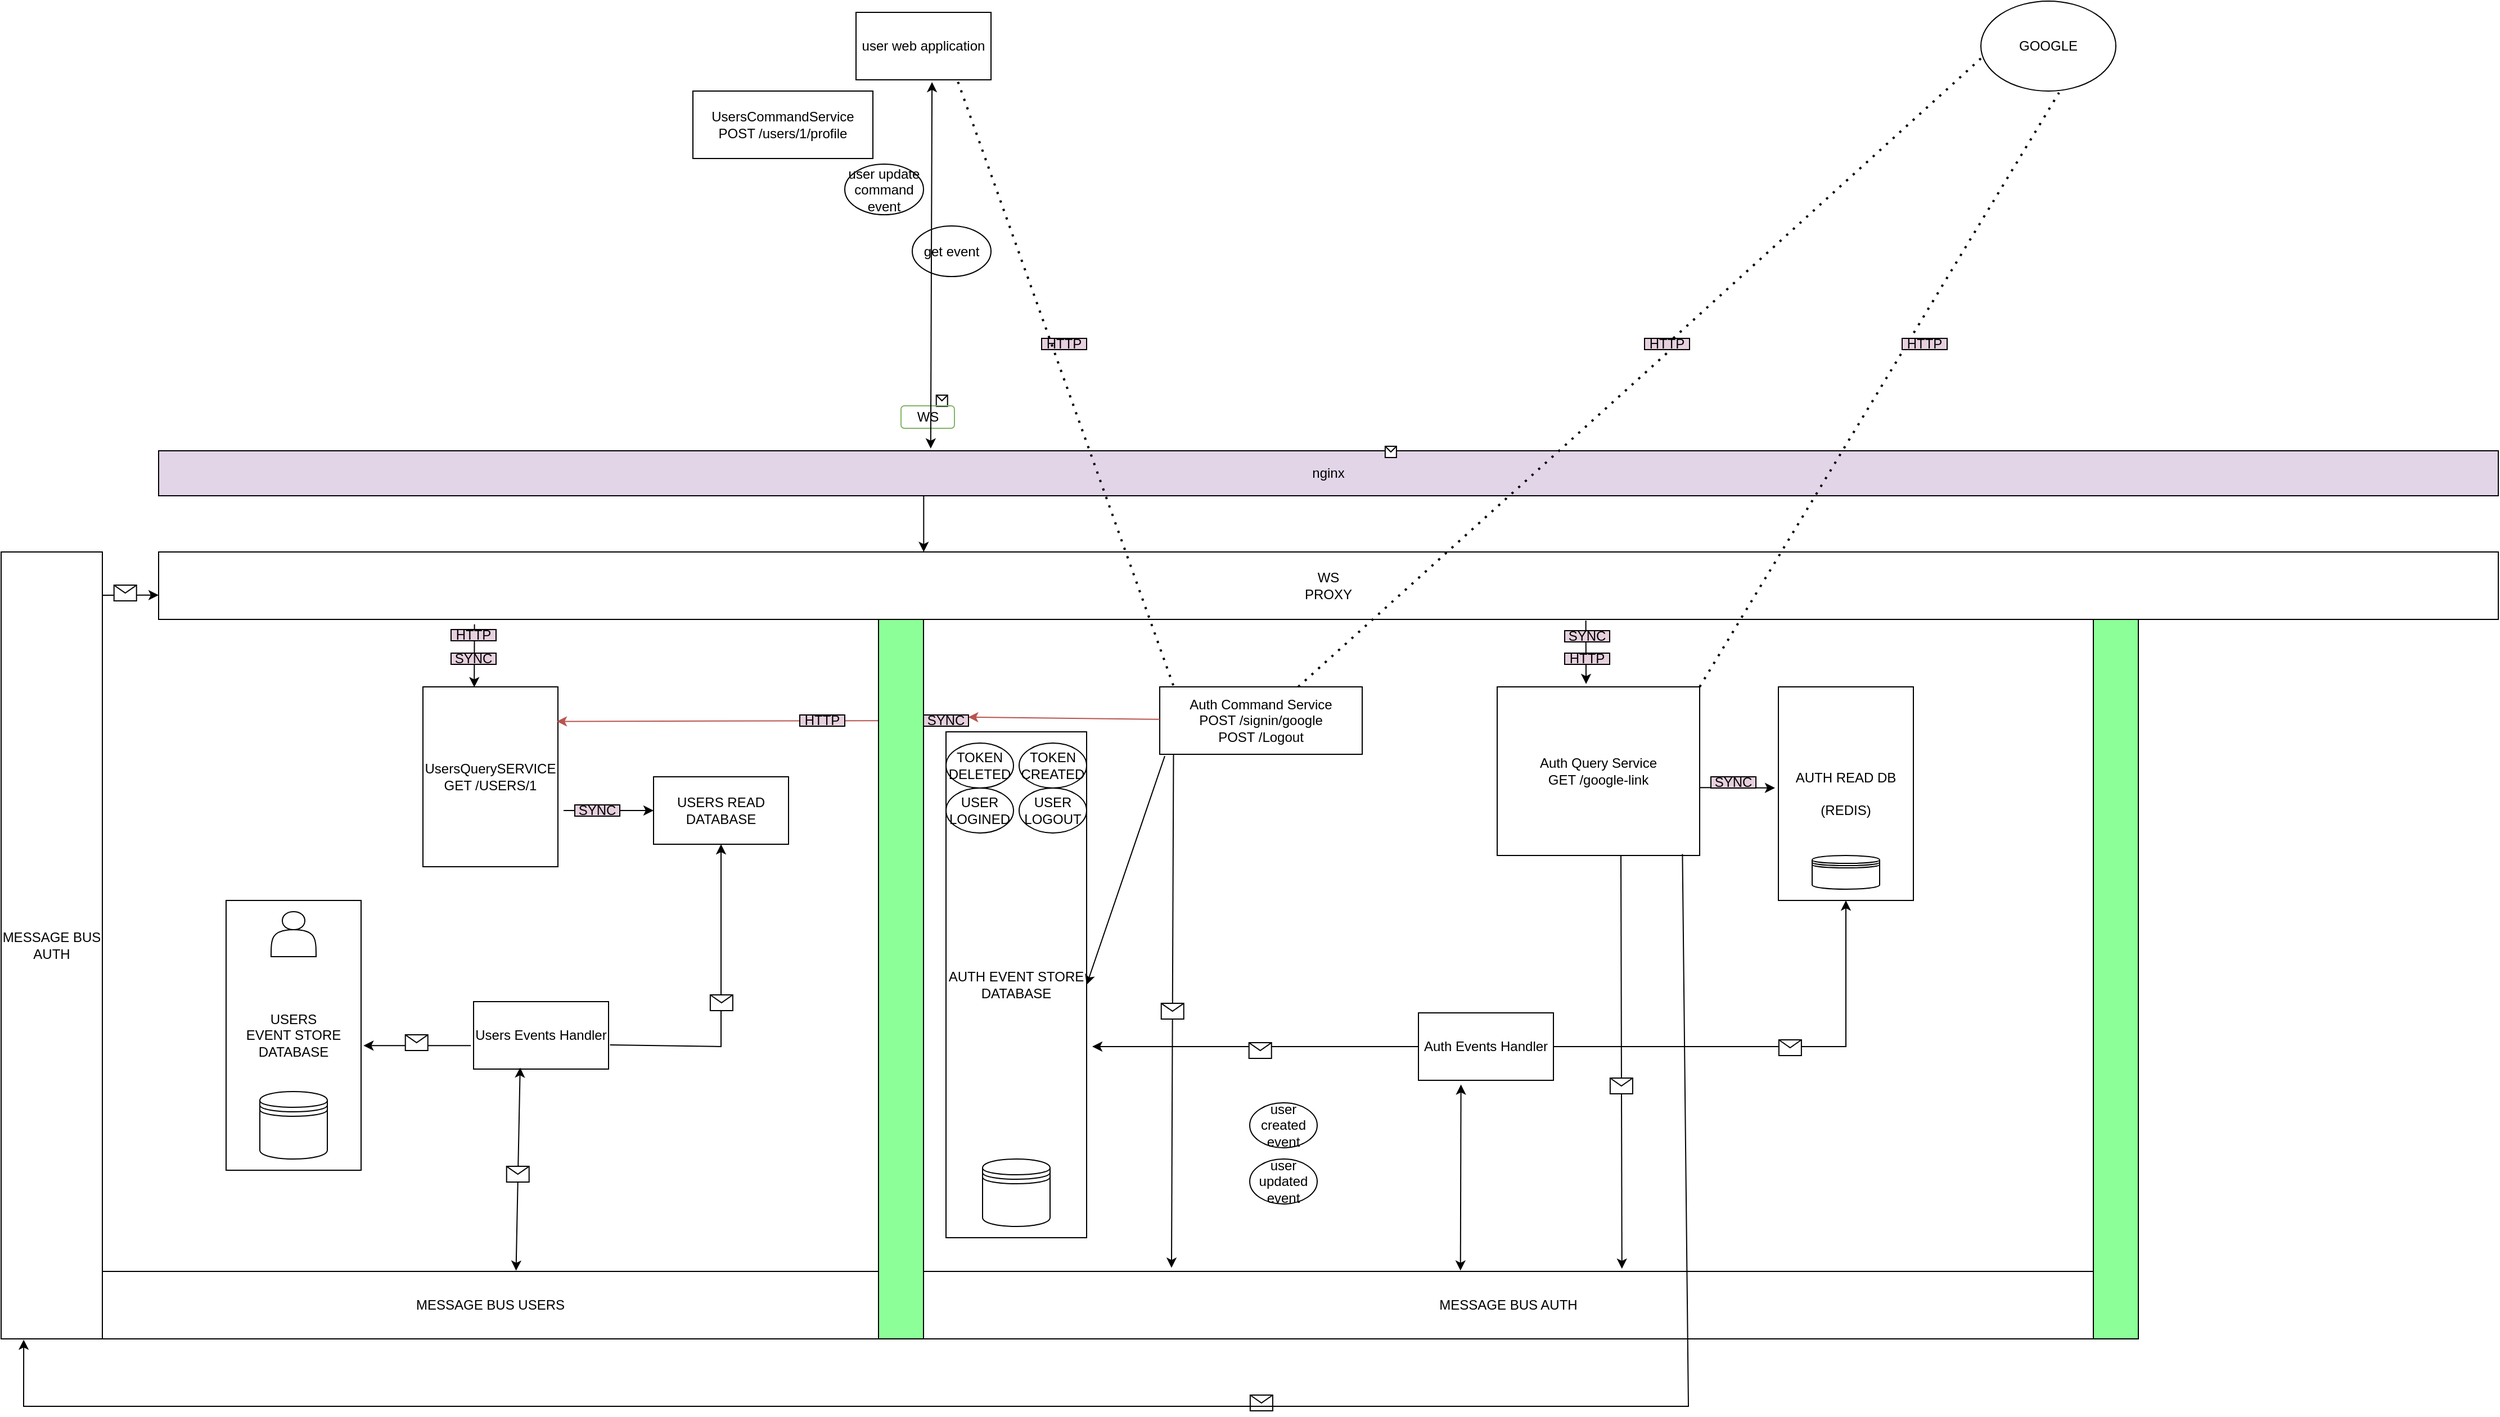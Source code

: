 <mxfile version="22.1.11" type="google">
  <diagram name="Page-1" id="07grhilnveHY1ugviKLw">
    <mxGraphModel grid="1" page="1" gridSize="10" guides="1" tooltips="1" connect="1" arrows="1" fold="1" pageScale="1" pageWidth="827" pageHeight="1169" math="0" shadow="0">
      <root>
        <mxCell id="0" />
        <mxCell id="1" parent="0" />
        <mxCell id="tZBYakMFELNFetvxWkAt-1" value="UsersCommandService&lt;br&gt;POST /users/1/profile" style="rounded=0;whiteSpace=wrap;html=1;" vertex="1" parent="1">
          <mxGeometry x="355" y="-170" width="160" height="60" as="geometry" />
        </mxCell>
        <mxCell id="tZBYakMFELNFetvxWkAt-2" value="UsersQuerySERVICE&lt;br&gt;GET /USERS/1" style="rounded=0;whiteSpace=wrap;html=1;" vertex="1" parent="1">
          <mxGeometry x="115" y="360" width="120" height="160" as="geometry" />
        </mxCell>
        <mxCell id="tZBYakMFELNFetvxWkAt-3" value="user web application&lt;br&gt;" style="rounded=0;whiteSpace=wrap;html=1;" vertex="1" parent="1">
          <mxGeometry x="500" y="-240" width="120" height="60" as="geometry" />
        </mxCell>
        <mxCell id="tZBYakMFELNFetvxWkAt-4" value="nginx&lt;br&gt;" style="rounded=0;whiteSpace=wrap;html=1;fillColor=#E1D5E7;" vertex="1" parent="1">
          <mxGeometry x="-120" y="150" width="2080" height="40" as="geometry" />
        </mxCell>
        <mxCell id="tZBYakMFELNFetvxWkAt-5" value="MESSAGE BUS AUTH" style="rounded=0;whiteSpace=wrap;html=1;" vertex="1" parent="1">
          <mxGeometry x="560" y="880" width="1040" height="60" as="geometry" />
        </mxCell>
        <mxCell id="tZBYakMFELNFetvxWkAt-6" value="user created event&lt;br&gt;" style="ellipse;whiteSpace=wrap;html=1;" vertex="1" parent="1">
          <mxGeometry x="850" y="730" width="60" height="40" as="geometry" />
        </mxCell>
        <mxCell id="tZBYakMFELNFetvxWkAt-8" value="Users Events Handler" style="rounded=0;whiteSpace=wrap;html=1;" vertex="1" parent="1">
          <mxGeometry x="160" y="640" width="120" height="60" as="geometry" />
        </mxCell>
        <mxCell id="tZBYakMFELNFetvxWkAt-9" value="USERS &lt;br&gt;EVENT STORE DATABASE" style="rounded=0;whiteSpace=wrap;html=1;" vertex="1" parent="1">
          <mxGeometry x="-60" y="550" width="120" height="240" as="geometry" />
        </mxCell>
        <mxCell id="tZBYakMFELNFetvxWkAt-11" value="user update command event" style="ellipse;whiteSpace=wrap;html=1;" vertex="1" parent="1">
          <mxGeometry x="490" y="-105" width="70" height="45" as="geometry" />
        </mxCell>
        <mxCell id="tZBYakMFELNFetvxWkAt-16" value="USERS READ DATABASE" style="rounded=0;whiteSpace=wrap;html=1;" vertex="1" parent="1">
          <mxGeometry x="320" y="440" width="120" height="60" as="geometry" />
        </mxCell>
        <mxCell id="tZBYakMFELNFetvxWkAt-17" value="" style="endArrow=classic;html=1;rounded=0;entryX=0.5;entryY=1;entryDx=0;entryDy=0;exitX=1.011;exitY=0.641;exitDx=0;exitDy=0;exitPerimeter=0;" edge="1" parent="1" source="tZBYakMFELNFetvxWkAt-8" target="tZBYakMFELNFetvxWkAt-16">
          <mxGeometry width="50" height="50" relative="1" as="geometry">
            <mxPoint x="380" y="670" as="sourcePoint" />
            <mxPoint x="355" y="500" as="targetPoint" />
            <Array as="points">
              <mxPoint x="380" y="680" />
            </Array>
          </mxGeometry>
        </mxCell>
        <mxCell id="tZBYakMFELNFetvxWkAt-18" value="" style="endArrow=classic;html=1;rounded=0;entryX=0;entryY=0.5;entryDx=0;entryDy=0;" edge="1" parent="1" target="tZBYakMFELNFetvxWkAt-16">
          <mxGeometry width="50" height="50" relative="1" as="geometry">
            <mxPoint x="240" y="470" as="sourcePoint" />
            <mxPoint x="460" y="430" as="targetPoint" />
          </mxGeometry>
        </mxCell>
        <mxCell id="tZBYakMFELNFetvxWkAt-21" value="" style="endArrow=classic;html=1;rounded=0;exitX=-0.02;exitY=0.653;exitDx=0;exitDy=0;exitPerimeter=0;entryX=1.018;entryY=0.538;entryDx=0;entryDy=0;entryPerimeter=0;" edge="1" parent="1" source="tZBYakMFELNFetvxWkAt-8" target="tZBYakMFELNFetvxWkAt-9">
          <mxGeometry width="50" height="50" relative="1" as="geometry">
            <mxPoint x="145" y="680" as="sourcePoint" />
            <mxPoint x="70" y="680" as="targetPoint" />
            <Array as="points" />
          </mxGeometry>
        </mxCell>
        <mxCell id="tZBYakMFELNFetvxWkAt-23" value="" style="endArrow=classic;html=1;rounded=0;entryX=0.38;entryY=0.002;entryDx=0;entryDy=0;exitX=0.135;exitY=1.073;exitDx=0;exitDy=0;exitPerimeter=0;entryPerimeter=0;" edge="1" parent="1" source="tZBYakMFELNFetvxWkAt-45" target="tZBYakMFELNFetvxWkAt-2">
          <mxGeometry width="50" height="50" relative="1" as="geometry">
            <mxPoint x="320.0" y="300.24" as="sourcePoint" />
            <mxPoint x="321.56" y="360" as="targetPoint" />
          </mxGeometry>
        </mxCell>
        <mxCell id="tZBYakMFELNFetvxWkAt-26" value="Auth Command Service&lt;br&gt;POST /signin/google&lt;br&gt;POST /Logout" style="rounded=0;whiteSpace=wrap;html=1;" vertex="1" parent="1">
          <mxGeometry x="770" y="360" width="180" height="60" as="geometry" />
        </mxCell>
        <mxCell id="tZBYakMFELNFetvxWkAt-27" value="Auth Query Service&lt;br&gt;GET /google-link" style="rounded=0;whiteSpace=wrap;html=1;" vertex="1" parent="1">
          <mxGeometry x="1070" y="360" width="180" height="150" as="geometry" />
        </mxCell>
        <mxCell id="tZBYakMFELNFetvxWkAt-28" value="AUTH EVENT STORE DATABASE" style="rounded=0;whiteSpace=wrap;html=1;" vertex="1" parent="1">
          <mxGeometry x="580" y="400" width="125" height="450" as="geometry" />
        </mxCell>
        <mxCell id="tZBYakMFELNFetvxWkAt-29" value="Auth Events Handler" style="rounded=0;whiteSpace=wrap;html=1;" vertex="1" parent="1">
          <mxGeometry x="1000" y="650" width="120" height="60" as="geometry" />
        </mxCell>
        <mxCell id="tZBYakMFELNFetvxWkAt-31" value="" style="endArrow=classic;startArrow=classic;html=1;rounded=0;entryX=0.315;entryY=1.063;entryDx=0;entryDy=0;entryPerimeter=0;exitX=0.459;exitY=-0.012;exitDx=0;exitDy=0;exitPerimeter=0;" edge="1" parent="1" source="tZBYakMFELNFetvxWkAt-5" target="tZBYakMFELNFetvxWkAt-29">
          <mxGeometry width="50" height="50" relative="1" as="geometry">
            <mxPoint x="1038" y="870" as="sourcePoint" />
            <mxPoint x="975.78" y="790.36" as="targetPoint" />
          </mxGeometry>
        </mxCell>
        <mxCell id="tZBYakMFELNFetvxWkAt-32" value="" style="endArrow=classic;startArrow=classic;html=1;rounded=0;entryX=0.345;entryY=0.977;entryDx=0;entryDy=0;entryPerimeter=0;exitX=0.533;exitY=-0.011;exitDx=0;exitDy=0;exitPerimeter=0;" edge="1" parent="1" source="BRaO6kPA731d_NxtrHvW-11" target="tZBYakMFELNFetvxWkAt-8">
          <mxGeometry width="50" height="50" relative="1" as="geometry">
            <mxPoint x="201" y="840" as="sourcePoint" />
            <mxPoint x="210" y="640" as="targetPoint" />
            <Array as="points" />
          </mxGeometry>
        </mxCell>
        <mxCell id="tZBYakMFELNFetvxWkAt-33" value="" style="endArrow=classic;html=1;rounded=0;exitX=0.025;exitY=1.025;exitDx=0;exitDy=0;exitPerimeter=0;entryX=1;entryY=0.5;entryDx=0;entryDy=0;" edge="1" parent="1" source="tZBYakMFELNFetvxWkAt-26" target="tZBYakMFELNFetvxWkAt-28">
          <mxGeometry width="50" height="50" relative="1" as="geometry">
            <mxPoint x="410" y="480" as="sourcePoint" />
            <mxPoint x="460" y="430" as="targetPoint" />
          </mxGeometry>
        </mxCell>
        <mxCell id="tZBYakMFELNFetvxWkAt-38" value="AUTH READ DB&lt;br&gt;&lt;br&gt;(REDIS)" style="rounded=0;whiteSpace=wrap;html=1;" vertex="1" parent="1">
          <mxGeometry x="1320" y="360" width="120" height="190" as="geometry" />
        </mxCell>
        <mxCell id="tZBYakMFELNFetvxWkAt-39" value="GOOGLE" style="ellipse;whiteSpace=wrap;html=1;" vertex="1" parent="1">
          <mxGeometry x="1500" y="-250" width="120" height="80" as="geometry" />
        </mxCell>
        <mxCell id="tZBYakMFELNFetvxWkAt-44" value="" style="endArrow=classic;html=1;rounded=0;entryX=0.992;entryY=0.192;entryDx=0;entryDy=0;entryPerimeter=0;fillColor=#f8cecc;strokeColor=#b85450;" edge="1" parent="1" source="tZBYakMFELNFetvxWkAt-146" target="tZBYakMFELNFetvxWkAt-2">
          <mxGeometry width="50" height="50" relative="1" as="geometry">
            <mxPoint x="620" y="480" as="sourcePoint" />
            <mxPoint x="400" y="390" as="targetPoint" />
          </mxGeometry>
        </mxCell>
        <mxCell id="tZBYakMFELNFetvxWkAt-45" value="WS &lt;br&gt;PROXY" style="rounded=0;whiteSpace=wrap;html=1;" vertex="1" parent="1">
          <mxGeometry x="-120" y="240" width="2080" height="60" as="geometry" />
        </mxCell>
        <mxCell id="tZBYakMFELNFetvxWkAt-47" value="TOKEN CREATED&lt;br&gt;" style="ellipse;whiteSpace=wrap;html=1;" vertex="1" parent="1">
          <mxGeometry x="645" y="410" width="60" height="40" as="geometry" />
        </mxCell>
        <mxCell id="tZBYakMFELNFetvxWkAt-48" value="user updated event" style="ellipse;whiteSpace=wrap;html=1;" vertex="1" parent="1">
          <mxGeometry x="850" y="780" width="60" height="40" as="geometry" />
        </mxCell>
        <mxCell id="tZBYakMFELNFetvxWkAt-51" value="" style="endArrow=classic;html=1;rounded=0;entryX=0.5;entryY=1;entryDx=0;entryDy=0;" edge="1" parent="1" source="tZBYakMFELNFetvxWkAt-29" target="tZBYakMFELNFetvxWkAt-38">
          <mxGeometry width="50" height="50" relative="1" as="geometry">
            <mxPoint x="630" y="410" as="sourcePoint" />
            <mxPoint x="680" y="360" as="targetPoint" />
            <Array as="points">
              <mxPoint x="1380" y="680" />
            </Array>
          </mxGeometry>
        </mxCell>
        <mxCell id="tZBYakMFELNFetvxWkAt-54" value="" style="endArrow=classic;html=1;rounded=0;entryX=0.327;entryY=0;entryDx=0;entryDy=0;entryPerimeter=0;exitX=0.327;exitY=1.001;exitDx=0;exitDy=0;exitPerimeter=0;" edge="1" parent="1" source="tZBYakMFELNFetvxWkAt-4" target="tZBYakMFELNFetvxWkAt-45">
          <mxGeometry width="50" height="50" relative="1" as="geometry">
            <mxPoint x="371" y="80" as="sourcePoint" />
            <mxPoint x="680" y="360" as="targetPoint" />
          </mxGeometry>
        </mxCell>
        <mxCell id="tZBYakMFELNFetvxWkAt-56" value="" style="endArrow=classic;html=1;rounded=0;exitX=1;exitY=0.5;exitDx=0;exitDy=0;entryX=-0.025;entryY=0.473;entryDx=0;entryDy=0;entryPerimeter=0;" edge="1" parent="1" target="tZBYakMFELNFetvxWkAt-38">
          <mxGeometry width="50" height="50" relative="1" as="geometry">
            <mxPoint x="1250" y="449.62" as="sourcePoint" />
            <mxPoint x="1320" y="460.389" as="targetPoint" />
          </mxGeometry>
        </mxCell>
        <mxCell id="tZBYakMFELNFetvxWkAt-62" value="" style="endArrow=classic;html=1;rounded=0;exitX=0.61;exitY=1.017;exitDx=0;exitDy=0;entryX=0.439;entryY=-0.017;entryDx=0;entryDy=0;entryPerimeter=0;exitPerimeter=0;" edge="1" parent="1" source="tZBYakMFELNFetvxWkAt-45" target="tZBYakMFELNFetvxWkAt-27">
          <mxGeometry width="50" height="50" relative="1" as="geometry">
            <mxPoint x="1150" y="300.0" as="sourcePoint" />
            <mxPoint x="1520.29" y="397.44" as="targetPoint" />
          </mxGeometry>
        </mxCell>
        <mxCell id="tZBYakMFELNFetvxWkAt-64" value="TOKEN DELETED" style="ellipse;whiteSpace=wrap;html=1;" vertex="1" parent="1">
          <mxGeometry x="580" y="410" width="60" height="40" as="geometry" />
        </mxCell>
        <mxCell id="tZBYakMFELNFetvxWkAt-65" value="" style="endArrow=classic;html=1;rounded=0;exitX=1.003;exitY=0.055;exitDx=0;exitDy=0;exitPerimeter=0;entryX=0;entryY=0.64;entryDx=0;entryDy=0;entryPerimeter=0;" edge="1" parent="1" source="BRaO6kPA731d_NxtrHvW-12" target="tZBYakMFELNFetvxWkAt-45">
          <mxGeometry width="50" height="50" relative="1" as="geometry">
            <mxPoint x="-103" y="860" as="sourcePoint" />
            <mxPoint x="-110" y="304" as="targetPoint" />
          </mxGeometry>
        </mxCell>
        <mxCell id="tZBYakMFELNFetvxWkAt-78" value="get event" style="ellipse;whiteSpace=wrap;html=1;" vertex="1" parent="1">
          <mxGeometry x="550" y="-50" width="70" height="45" as="geometry" />
        </mxCell>
        <mxCell id="tZBYakMFELNFetvxWkAt-80" value="" style="rounded=0;whiteSpace=wrap;html=1;fillColor=#8CFF98;" vertex="1" parent="1">
          <mxGeometry x="520" y="300" width="40" height="640" as="geometry" />
        </mxCell>
        <mxCell id="tZBYakMFELNFetvxWkAt-81" value="" style="rounded=0;whiteSpace=wrap;html=1;fillColor=#8CFF98;" vertex="1" parent="1">
          <mxGeometry x="1600" y="300" width="40" height="640" as="geometry" />
        </mxCell>
        <mxCell id="tZBYakMFELNFetvxWkAt-85" value="" style="endArrow=classic;html=1;rounded=0;exitX=0;exitY=0.5;exitDx=0;exitDy=0;" edge="1" parent="1" source="tZBYakMFELNFetvxWkAt-29">
          <mxGeometry width="50" height="50" relative="1" as="geometry">
            <mxPoint x="930" y="540" as="sourcePoint" />
            <mxPoint x="710" y="680" as="targetPoint" />
          </mxGeometry>
        </mxCell>
        <mxCell id="tZBYakMFELNFetvxWkAt-89" value="" style="endArrow=none;dashed=1;html=1;dashPattern=1 3;strokeWidth=2;rounded=0;entryX=0.579;entryY=1.018;entryDx=0;entryDy=0;entryPerimeter=0;exitX=1;exitY=0;exitDx=0;exitDy=0;" edge="1" parent="1" source="tZBYakMFELNFetvxWkAt-27" target="tZBYakMFELNFetvxWkAt-39">
          <mxGeometry width="50" height="50" relative="1" as="geometry">
            <mxPoint x="930" y="540" as="sourcePoint" />
            <mxPoint x="980" y="490" as="targetPoint" />
          </mxGeometry>
        </mxCell>
        <mxCell id="tZBYakMFELNFetvxWkAt-93" value="" style="endArrow=none;dashed=1;html=1;dashPattern=1 3;strokeWidth=2;rounded=0;entryX=0.579;entryY=1.018;entryDx=0;entryDy=0;entryPerimeter=0;" edge="1" parent="1" source="tZBYakMFELNFetvxWkAt-133">
          <mxGeometry width="50" height="50" relative="1" as="geometry">
            <mxPoint x="1181" y="330" as="sourcePoint" />
            <mxPoint x="1500" y="-199" as="targetPoint" />
          </mxGeometry>
        </mxCell>
        <mxCell id="tZBYakMFELNFetvxWkAt-95" value="" style="endArrow=classic;html=1;rounded=0;exitX=0.068;exitY=1.009;exitDx=0;exitDy=0;exitPerimeter=0;entryX=0.212;entryY=-0.054;entryDx=0;entryDy=0;entryPerimeter=0;" edge="1" parent="1" source="tZBYakMFELNFetvxWkAt-26" target="tZBYakMFELNFetvxWkAt-5">
          <mxGeometry relative="1" as="geometry">
            <mxPoint x="780" y="430" as="sourcePoint" />
            <mxPoint x="782" y="860" as="targetPoint" />
          </mxGeometry>
        </mxCell>
        <mxCell id="tZBYakMFELNFetvxWkAt-96" value="" style="shape=message;html=1;outlineConnect=0;" vertex="1" parent="tZBYakMFELNFetvxWkAt-95">
          <mxGeometry width="20" height="14" relative="1" as="geometry">
            <mxPoint x="-10" y="-7" as="offset" />
          </mxGeometry>
        </mxCell>
        <mxCell id="tZBYakMFELNFetvxWkAt-101" value="" style="shape=message;html=1;outlineConnect=0;" vertex="1" parent="tZBYakMFELNFetvxWkAt-95">
          <mxGeometry width="20" height="14" relative="1" as="geometry">
            <mxPoint x="68" y="28" as="offset" />
          </mxGeometry>
        </mxCell>
        <mxCell id="tZBYakMFELNFetvxWkAt-103" value="" style="shape=message;html=1;outlineConnect=0;" vertex="1" parent="tZBYakMFELNFetvxWkAt-95">
          <mxGeometry width="20" height="14" relative="1" as="geometry">
            <mxPoint x="-941" y="-379" as="offset" />
          </mxGeometry>
        </mxCell>
        <mxCell id="tZBYakMFELNFetvxWkAt-104" value="" style="shape=message;html=1;outlineConnect=0;" vertex="1" parent="tZBYakMFELNFetvxWkAt-95">
          <mxGeometry width="20" height="14" relative="1" as="geometry">
            <mxPoint x="-592" y="138" as="offset" />
          </mxGeometry>
        </mxCell>
        <mxCell id="tZBYakMFELNFetvxWkAt-105" value="" style="shape=message;html=1;outlineConnect=0;" vertex="1" parent="tZBYakMFELNFetvxWkAt-95">
          <mxGeometry width="20" height="14" relative="1" as="geometry">
            <mxPoint x="-682" y="21" as="offset" />
          </mxGeometry>
        </mxCell>
        <mxCell id="tZBYakMFELNFetvxWkAt-106" value="" style="shape=message;html=1;outlineConnect=0;movable=1;resizable=1;rotatable=1;deletable=1;editable=1;locked=0;connectable=1;" vertex="1" parent="tZBYakMFELNFetvxWkAt-95">
          <mxGeometry width="10" height="10" relative="1" as="geometry">
            <mxPoint x="-210" y="-548" as="offset" />
          </mxGeometry>
        </mxCell>
        <mxCell id="tZBYakMFELNFetvxWkAt-116" value="" style="shape=actor;whiteSpace=wrap;html=1;" vertex="1" parent="1">
          <mxGeometry x="-20" y="560" width="40" height="40" as="geometry" />
        </mxCell>
        <mxCell id="tZBYakMFELNFetvxWkAt-117" value="" style="shape=datastore;whiteSpace=wrap;html=1;" vertex="1" parent="1">
          <mxGeometry x="-30" y="720" width="60" height="60" as="geometry" />
        </mxCell>
        <mxCell id="tZBYakMFELNFetvxWkAt-119" value="" style="shape=datastore;whiteSpace=wrap;html=1;" vertex="1" parent="1">
          <mxGeometry x="612.5" y="780" width="60" height="60" as="geometry" />
        </mxCell>
        <mxCell id="tZBYakMFELNFetvxWkAt-120" value="" style="shape=datastore;whiteSpace=wrap;html=1;" vertex="1" parent="1">
          <mxGeometry x="1350" y="510" width="60" height="30" as="geometry" />
        </mxCell>
        <mxCell id="tZBYakMFELNFetvxWkAt-123" value="WS" style="rounded=1;whiteSpace=wrap;html=1;fillColor=none;strokeColor=#82b366;movable=1;resizable=1;rotatable=1;deletable=1;editable=1;locked=0;connectable=1;" vertex="1" parent="1">
          <mxGeometry x="540" y="110" width="47.5" height="20" as="geometry" />
        </mxCell>
        <mxCell id="tZBYakMFELNFetvxWkAt-127" value="HTTP&lt;br&gt;" style="rounded=0;whiteSpace=wrap;html=1;fillColor=#E6D0DE;" vertex="1" parent="1">
          <mxGeometry x="665" y="50" width="40" height="10" as="geometry" />
        </mxCell>
        <mxCell id="tZBYakMFELNFetvxWkAt-131" value="HTTP&lt;br&gt;" style="rounded=0;whiteSpace=wrap;html=1;fillColor=#E6D0DE;" vertex="1" parent="1">
          <mxGeometry x="450" y="385" width="40" height="10" as="geometry" />
        </mxCell>
        <mxCell id="tZBYakMFELNFetvxWkAt-132" value="HTTP&lt;br&gt;" style="rounded=0;whiteSpace=wrap;html=1;fillColor=#E6D0DE;" vertex="1" parent="1">
          <mxGeometry x="1130" y="330" width="40" height="10" as="geometry" />
        </mxCell>
        <mxCell id="tZBYakMFELNFetvxWkAt-134" value="" style="endArrow=none;dashed=1;html=1;dashPattern=1 3;strokeWidth=2;rounded=0;entryX=0.579;entryY=1.018;entryDx=0;entryDy=0;entryPerimeter=0;" edge="1" parent="1" source="tZBYakMFELNFetvxWkAt-26" target="tZBYakMFELNFetvxWkAt-133">
          <mxGeometry width="50" height="50" relative="1" as="geometry">
            <mxPoint x="893" y="360" as="sourcePoint" />
            <mxPoint x="1500" y="-199" as="targetPoint" />
          </mxGeometry>
        </mxCell>
        <mxCell id="tZBYakMFELNFetvxWkAt-133" value="HTTP&lt;br&gt;" style="rounded=0;whiteSpace=wrap;html=1;fillColor=#E6D0DE;" vertex="1" parent="1">
          <mxGeometry x="1201" y="50" width="40" height="10" as="geometry" />
        </mxCell>
        <mxCell id="tZBYakMFELNFetvxWkAt-135" value="HTTP&lt;br&gt;" style="rounded=0;whiteSpace=wrap;html=1;fillColor=#E6D0DE;" vertex="1" parent="1">
          <mxGeometry x="1430" y="50" width="40" height="10" as="geometry" />
        </mxCell>
        <mxCell id="tZBYakMFELNFetvxWkAt-138" value="" style="endArrow=none;dashed=1;html=1;dashPattern=1 3;strokeWidth=2;rounded=0;exitX=0.067;exitY=-0.022;exitDx=0;exitDy=0;exitPerimeter=0;entryX=0.75;entryY=1;entryDx=0;entryDy=0;" edge="1" parent="1" source="tZBYakMFELNFetvxWkAt-26" target="tZBYakMFELNFetvxWkAt-3">
          <mxGeometry width="50" height="50" relative="1" as="geometry">
            <mxPoint x="1270" y="330" as="sourcePoint" />
            <mxPoint x="1320" y="280" as="targetPoint" />
          </mxGeometry>
        </mxCell>
        <mxCell id="tZBYakMFELNFetvxWkAt-144" value="SYNC" style="rounded=0;whiteSpace=wrap;html=1;fillColor=#E6D0DE;" vertex="1" parent="1">
          <mxGeometry x="1260" y="440" width="40" height="10" as="geometry" />
        </mxCell>
        <mxCell id="tZBYakMFELNFetvxWkAt-145" value="SYNC" style="rounded=0;whiteSpace=wrap;html=1;fillColor=#E6D0DE;" vertex="1" parent="1">
          <mxGeometry x="250" y="465" width="40" height="10" as="geometry" />
        </mxCell>
        <mxCell id="tZBYakMFELNFetvxWkAt-147" value="" style="endArrow=classic;html=1;rounded=0;entryX=0.992;entryY=0.192;entryDx=0;entryDy=0;entryPerimeter=0;fillColor=#f8cecc;strokeColor=#b85450;" edge="1" parent="1" source="tZBYakMFELNFetvxWkAt-26" target="tZBYakMFELNFetvxWkAt-146">
          <mxGeometry width="50" height="50" relative="1" as="geometry">
            <mxPoint x="770" y="390" as="sourcePoint" />
            <mxPoint x="234" y="391" as="targetPoint" />
          </mxGeometry>
        </mxCell>
        <mxCell id="tZBYakMFELNFetvxWkAt-146" value="SYNC" style="rounded=0;whiteSpace=wrap;html=1;fillColor=#E6D0DE;" vertex="1" parent="1">
          <mxGeometry x="560" y="385" width="40" height="10" as="geometry" />
        </mxCell>
        <mxCell id="tZBYakMFELNFetvxWkAt-148" value="HTTP&lt;br&gt;" style="rounded=0;whiteSpace=wrap;html=1;fillColor=#E6D0DE;" vertex="1" parent="1">
          <mxGeometry x="140" y="309" width="40" height="10" as="geometry" />
        </mxCell>
        <mxCell id="tZBYakMFELNFetvxWkAt-149" value="SYNC" style="rounded=0;whiteSpace=wrap;html=1;fillColor=#E6D0DE;" vertex="1" parent="1">
          <mxGeometry x="140" y="330" width="40" height="10" as="geometry" />
        </mxCell>
        <mxCell id="tZBYakMFELNFetvxWkAt-151" value="SYNC" style="rounded=0;whiteSpace=wrap;html=1;fillColor=#E6D0DE;" vertex="1" parent="1">
          <mxGeometry x="1130" y="310" width="40" height="10" as="geometry" />
        </mxCell>
        <mxCell id="tZBYakMFELNFetvxWkAt-156" value="USER LOGINED" style="ellipse;whiteSpace=wrap;html=1;" vertex="1" parent="1">
          <mxGeometry x="580" y="450" width="60" height="40" as="geometry" />
        </mxCell>
        <mxCell id="tZBYakMFELNFetvxWkAt-157" value="USER LOGOUT" style="ellipse;whiteSpace=wrap;html=1;" vertex="1" parent="1">
          <mxGeometry x="645" y="450" width="60" height="40" as="geometry" />
        </mxCell>
        <mxCell id="tZBYakMFELNFetvxWkAt-158" value="" style="endArrow=classic;startArrow=classic;html=1;rounded=0;exitX=0.33;exitY=-0.05;exitDx=0;exitDy=0;exitPerimeter=0;entryX=0.563;entryY=1.033;entryDx=0;entryDy=0;entryPerimeter=0;" edge="1" parent="1" source="tZBYakMFELNFetvxWkAt-4" target="tZBYakMFELNFetvxWkAt-3">
          <mxGeometry width="50" height="50" relative="1" as="geometry">
            <mxPoint x="930" y="350" as="sourcePoint" />
            <mxPoint x="980" y="300" as="targetPoint" />
          </mxGeometry>
        </mxCell>
        <mxCell id="BRaO6kPA731d_NxtrHvW-1" value="" style="endArrow=classic;html=1;rounded=0;exitX=0.161;exitY=1.073;exitDx=0;exitDy=0;exitPerimeter=0;entryX=0.597;entryY=-0.04;entryDx=0;entryDy=0;entryPerimeter=0;" edge="1" parent="1" target="tZBYakMFELNFetvxWkAt-5">
          <mxGeometry relative="1" as="geometry">
            <mxPoint x="1180" y="510.0" as="sourcePoint" />
            <mxPoint x="1180" y="870" as="targetPoint" />
          </mxGeometry>
        </mxCell>
        <mxCell id="BRaO6kPA731d_NxtrHvW-2" value="" style="shape=message;html=1;outlineConnect=0;" vertex="1" parent="BRaO6kPA731d_NxtrHvW-1">
          <mxGeometry width="20" height="14" relative="1" as="geometry">
            <mxPoint x="-10" y="14" as="offset" />
          </mxGeometry>
        </mxCell>
        <mxCell id="BRaO6kPA731d_NxtrHvW-3" value="" style="shape=message;html=1;outlineConnect=0;" vertex="1" parent="BRaO6kPA731d_NxtrHvW-1">
          <mxGeometry width="20" height="14" relative="1" as="geometry">
            <mxPoint x="-330" y="296" as="offset" />
          </mxGeometry>
        </mxCell>
        <mxCell id="BRaO6kPA731d_NxtrHvW-4" value="" style="shape=message;html=1;outlineConnect=0;" vertex="1" parent="BRaO6kPA731d_NxtrHvW-1">
          <mxGeometry width="20" height="14" relative="1" as="geometry">
            <mxPoint x="-810" y="-60" as="offset" />
          </mxGeometry>
        </mxCell>
        <mxCell id="BRaO6kPA731d_NxtrHvW-7" value="" style="shape=message;html=1;outlineConnect=0;" vertex="1" parent="BRaO6kPA731d_NxtrHvW-1">
          <mxGeometry width="20" height="14" relative="1" as="geometry">
            <mxPoint x="140" y="-20" as="offset" />
          </mxGeometry>
        </mxCell>
        <mxCell id="BRaO6kPA731d_NxtrHvW-8" value="" style="shape=message;html=1;outlineConnect=0;movable=1;resizable=1;rotatable=1;deletable=1;editable=1;locked=0;connectable=1;" vertex="1" parent="BRaO6kPA731d_NxtrHvW-1">
          <mxGeometry width="10" height="10" relative="1" as="geometry">
            <mxPoint x="-210" y="-548" as="offset" />
          </mxGeometry>
        </mxCell>
        <mxCell id="BRaO6kPA731d_NxtrHvW-11" value="MESSAGE BUS USERS" style="rounded=0;whiteSpace=wrap;html=1;" vertex="1" parent="1">
          <mxGeometry x="-170" y="880" width="690" height="60" as="geometry" />
        </mxCell>
        <mxCell id="BRaO6kPA731d_NxtrHvW-12" value="MESSAGE BUS AUTH" style="rounded=0;whiteSpace=wrap;html=1;" vertex="1" parent="1">
          <mxGeometry x="-260" y="240" width="90" height="700" as="geometry" />
        </mxCell>
        <mxCell id="BRaO6kPA731d_NxtrHvW-18" style="edgeStyle=orthogonalEdgeStyle;rounded=0;orthogonalLoop=1;jettySize=auto;html=1;exitX=0.5;exitY=1;exitDx=0;exitDy=0;" edge="1" parent="1" source="BRaO6kPA731d_NxtrHvW-12" target="BRaO6kPA731d_NxtrHvW-12">
          <mxGeometry relative="1" as="geometry" />
        </mxCell>
        <mxCell id="BRaO6kPA731d_NxtrHvW-20" value="" style="endArrow=classic;html=1;rounded=0;exitX=0.915;exitY=0.992;exitDx=0;exitDy=0;exitPerimeter=0;entryX=0.223;entryY=1.001;entryDx=0;entryDy=0;entryPerimeter=0;" edge="1" parent="1" source="tZBYakMFELNFetvxWkAt-27" target="BRaO6kPA731d_NxtrHvW-12">
          <mxGeometry width="50" height="50" relative="1" as="geometry">
            <mxPoint x="390" y="570" as="sourcePoint" />
            <mxPoint x="-150" y="940" as="targetPoint" />
            <Array as="points">
              <mxPoint x="1240" y="1000" />
              <mxPoint x="-240" y="1000" />
            </Array>
          </mxGeometry>
        </mxCell>
      </root>
    </mxGraphModel>
  </diagram>
</mxfile>
